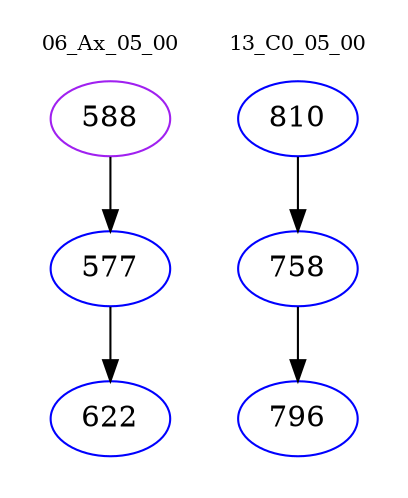 digraph{
subgraph cluster_0 {
color = white
label = "06_Ax_05_00";
fontsize=10;
T0_588 [label="588", color="purple"]
T0_588 -> T0_577 [color="black"]
T0_577 [label="577", color="blue"]
T0_577 -> T0_622 [color="black"]
T0_622 [label="622", color="blue"]
}
subgraph cluster_1 {
color = white
label = "13_C0_05_00";
fontsize=10;
T1_810 [label="810", color="blue"]
T1_810 -> T1_758 [color="black"]
T1_758 [label="758", color="blue"]
T1_758 -> T1_796 [color="black"]
T1_796 [label="796", color="blue"]
}
}
